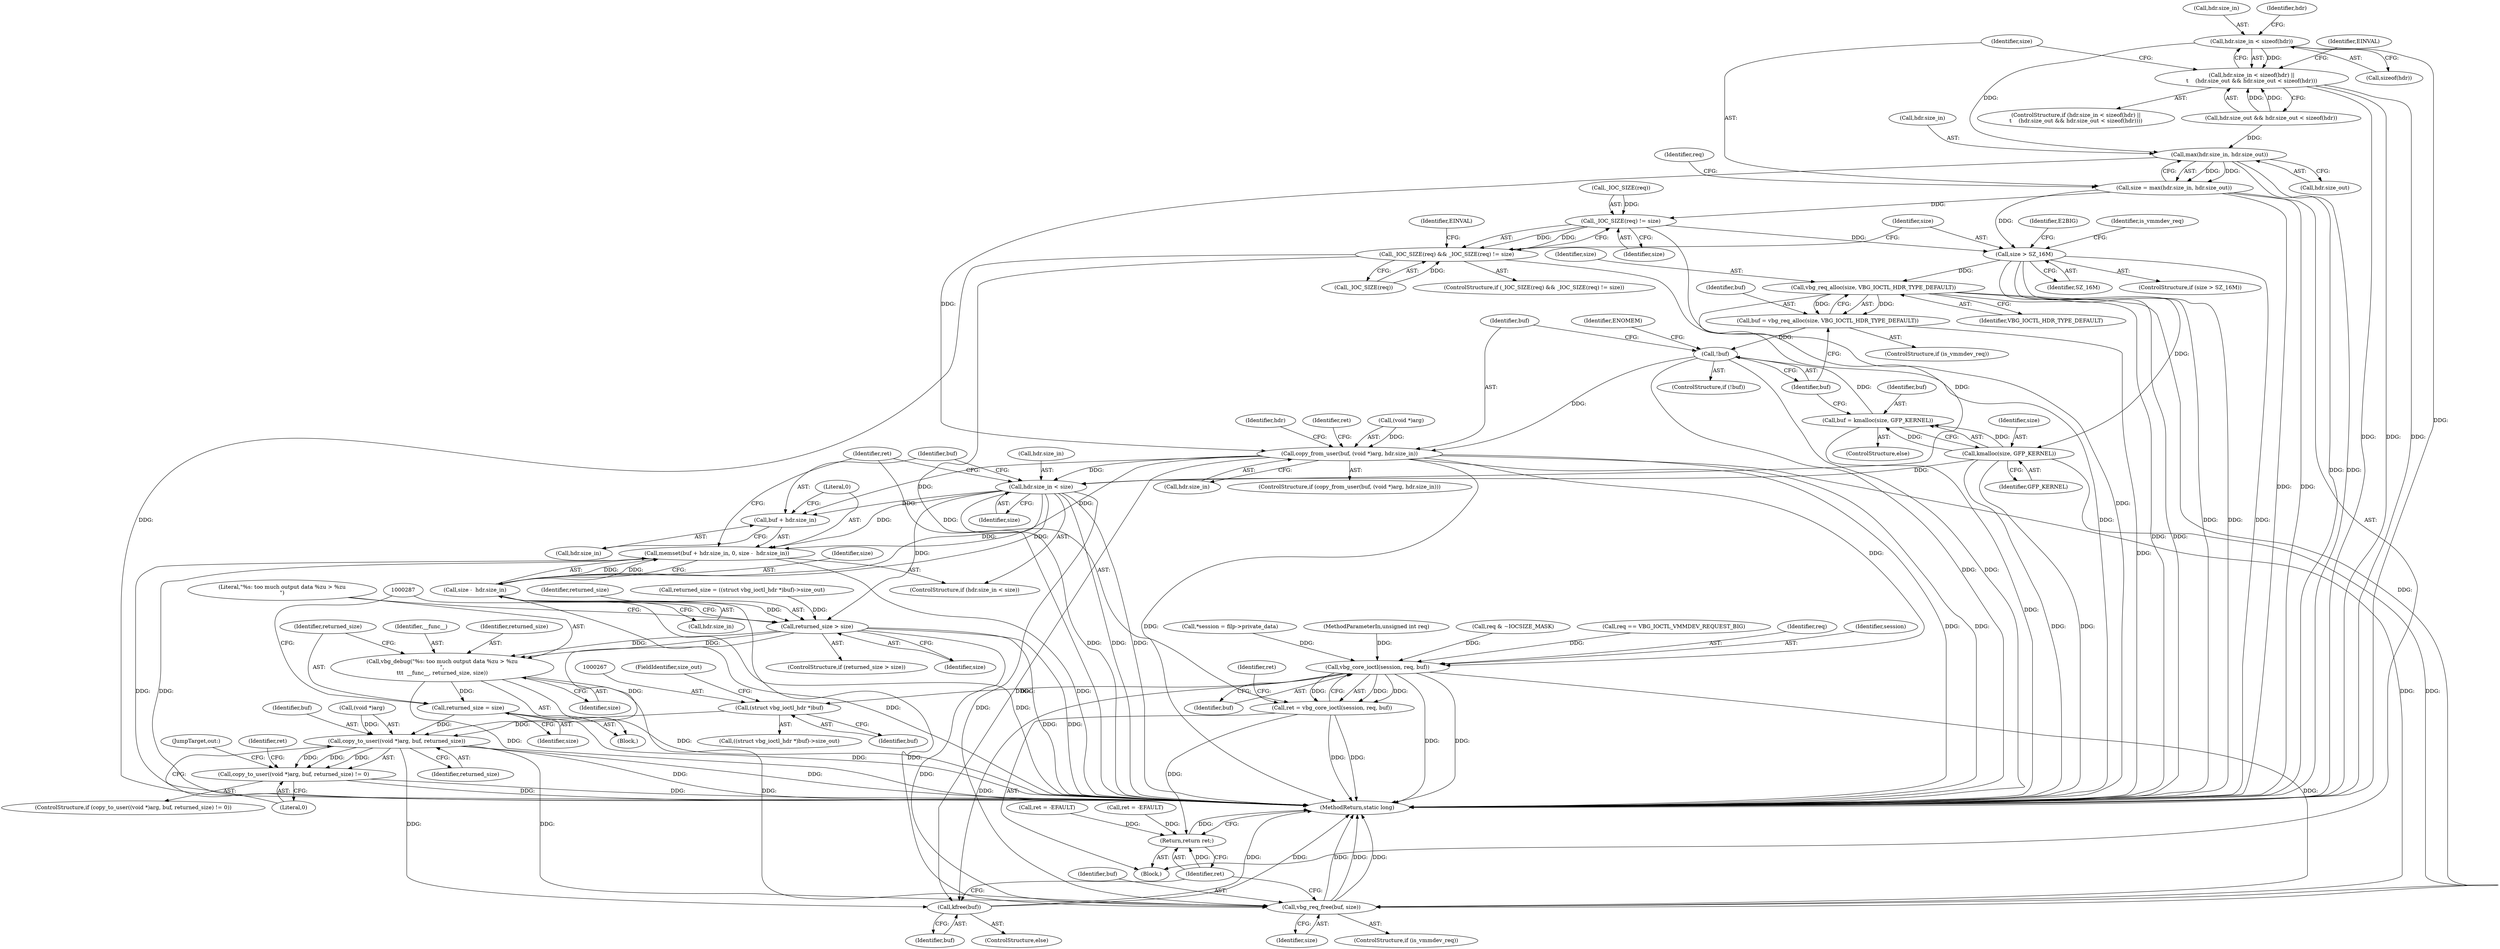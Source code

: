 digraph "0_linux_bd23a7269834dc7c1f93e83535d16ebc44b75eba@API" {
"1000144" [label="(Call,hdr.size_in < sizeof(hdr))"];
"1000143" [label="(Call,hdr.size_in < sizeof(hdr) ||\n\t    (hdr.size_out && hdr.size_out < sizeof(hdr)))"];
"1000165" [label="(Call,max(hdr.size_in, hdr.size_out))"];
"1000163" [label="(Call,size = max(hdr.size_in, hdr.size_out))"];
"1000176" [label="(Call,_IOC_SIZE(req) != size)"];
"1000173" [label="(Call,_IOC_SIZE(req) && _IOC_SIZE(req) != size)"];
"1000184" [label="(Call,size > SZ_16M)"];
"1000206" [label="(Call,vbg_req_alloc(size, VBG_IOCTL_HDR_TYPE_DEFAULT))"];
"1000204" [label="(Call,buf = vbg_req_alloc(size, VBG_IOCTL_HDR_TYPE_DEFAULT))"];
"1000216" [label="(Call,!buf)"];
"1000222" [label="(Call,copy_from_user(buf, (void *)arg, hdr.size_in))"];
"1000237" [label="(Call,hdr.size_in < size)"];
"1000242" [label="(Call,memset(buf + hdr.size_in, 0, size -  hdr.size_in))"];
"1000243" [label="(Call,buf + hdr.size_in)"];
"1000249" [label="(Call,size -  hdr.size_in)"];
"1000271" [label="(Call,returned_size > size)"];
"1000275" [label="(Call,vbg_debug(\"%s: too much output data %zu > %zu\n\",\n\t\t\t  __func__, returned_size, size))"];
"1000280" [label="(Call,returned_size = size)"];
"1000285" [label="(Call,copy_to_user((void *)arg, buf, returned_size))"];
"1000284" [label="(Call,copy_to_user((void *)arg, buf, returned_size) != 0)"];
"1000299" [label="(Call,vbg_req_free(buf, size))"];
"1000303" [label="(Call,kfree(buf))"];
"1000256" [label="(Call,vbg_core_ioctl(session, req, buf))"];
"1000254" [label="(Call,ret = vbg_core_ioctl(session, req, buf))"];
"1000305" [label="(Return,return ret;)"];
"1000266" [label="(Call,(struct vbg_ioctl_hdr *)buf)"];
"1000212" [label="(Call,kmalloc(size, GFP_KERNEL))"];
"1000210" [label="(Call,buf = kmalloc(size, GFP_KERNEL))"];
"1000292" [label="(Call,ret = -EFAULT)"];
"1000182" [label="(Identifier,EINVAL)"];
"1000242" [label="(Call,memset(buf + hdr.size_in, 0, size -  hdr.size_in))"];
"1000243" [label="(Call,buf + hdr.size_in)"];
"1000220" [label="(Identifier,ENOMEM)"];
"1000258" [label="(Identifier,req)"];
"1000186" [label="(Identifier,SZ_16M)"];
"1000257" [label="(Identifier,session)"];
"1000232" [label="(Identifier,ret)"];
"1000273" [label="(Identifier,size)"];
"1000212" [label="(Call,kmalloc(size, GFP_KERNEL))"];
"1000270" [label="(ControlStructure,if (returned_size > size))"];
"1000301" [label="(Identifier,size)"];
"1000277" [label="(Identifier,__func__)"];
"1000213" [label="(Identifier,size)"];
"1000210" [label="(Call,buf = kmalloc(size, GFP_KERNEL))"];
"1000271" [label="(Call,returned_size > size)"];
"1000290" [label="(Identifier,returned_size)"];
"1000211" [label="(Identifier,buf)"];
"1000217" [label="(Identifier,buf)"];
"1000162" [label="(Identifier,EINVAL)"];
"1000265" [label="(Call,((struct vbg_ioctl_hdr *)buf)->size_out)"];
"1000304" [label="(Identifier,buf)"];
"1000275" [label="(Call,vbg_debug(\"%s: too much output data %zu > %zu\n\",\n\t\t\t  __func__, returned_size, size))"];
"1000241" [label="(Identifier,size)"];
"1000179" [label="(Identifier,size)"];
"1000306" [label="(Identifier,ret)"];
"1000176" [label="(Call,_IOC_SIZE(req) != size)"];
"1000145" [label="(Call,hdr.size_in)"];
"1000209" [label="(ControlStructure,else)"];
"1000236" [label="(ControlStructure,if (hdr.size_in < size))"];
"1000227" [label="(Call,hdr.size_in)"];
"1000144" [label="(Call,hdr.size_in < sizeof(hdr))"];
"1000177" [label="(Call,_IOC_SIZE(req))"];
"1000143" [label="(Call,hdr.size_in < sizeof(hdr) ||\n\t    (hdr.size_out && hdr.size_out < sizeof(hdr)))"];
"1000256" [label="(Call,vbg_core_ioctl(session, req, buf))"];
"1000291" [label="(Literal,0)"];
"1000297" [label="(ControlStructure,if (is_vmmdev_req))"];
"1000215" [label="(ControlStructure,if (!buf))"];
"1000206" [label="(Call,vbg_req_alloc(size, VBG_IOCTL_HDR_TYPE_DEFAULT))"];
"1000205" [label="(Identifier,buf)"];
"1000248" [label="(Literal,0)"];
"1000189" [label="(Identifier,E2BIG)"];
"1000251" [label="(Call,hdr.size_in)"];
"1000142" [label="(ControlStructure,if (hdr.size_in < sizeof(hdr) ||\n\t    (hdr.size_out && hdr.size_out < sizeof(hdr))))"];
"1000164" [label="(Identifier,size)"];
"1000216" [label="(Call,!buf)"];
"1000169" [label="(Call,hdr.size_out)"];
"1000245" [label="(Call,hdr.size_in)"];
"1000244" [label="(Identifier,buf)"];
"1000272" [label="(Identifier,returned_size)"];
"1000263" [label="(Call,returned_size = ((struct vbg_ioctl_hdr *)buf)->size_out)"];
"1000231" [label="(Call,ret = -EFAULT)"];
"1000296" [label="(JumpTarget,out:)"];
"1000285" [label="(Call,copy_to_user((void *)arg, buf, returned_size))"];
"1000279" [label="(Identifier,size)"];
"1000175" [label="(Identifier,req)"];
"1000250" [label="(Identifier,size)"];
"1000224" [label="(Call,(void *)arg)"];
"1000281" [label="(Identifier,returned_size)"];
"1000222" [label="(Call,copy_from_user(buf, (void *)arg, hdr.size_in))"];
"1000249" [label="(Call,size -  hdr.size_in)"];
"1000303" [label="(Call,kfree(buf))"];
"1000204" [label="(Call,buf = vbg_req_alloc(size, VBG_IOCTL_HDR_TYPE_DEFAULT))"];
"1000305" [label="(Return,return ret;)"];
"1000148" [label="(Call,sizeof(hdr))"];
"1000289" [label="(Identifier,buf)"];
"1000299" [label="(Call,vbg_req_free(buf, size))"];
"1000183" [label="(ControlStructure,if (size > SZ_16M))"];
"1000300" [label="(Identifier,buf)"];
"1000107" [label="(Call,*session = filp->private_data)"];
"1000103" [label="(MethodParameterIn,unsigned int req)"];
"1000282" [label="(Identifier,size)"];
"1000269" [label="(FieldIdentifier,size_out)"];
"1000268" [label="(Identifier,buf)"];
"1000283" [label="(ControlStructure,if (copy_to_user((void *)arg, buf, returned_size) != 0))"];
"1000274" [label="(Block,)"];
"1000280" [label="(Call,returned_size = size)"];
"1000152" [label="(Identifier,hdr)"];
"1000174" [label="(Call,_IOC_SIZE(req))"];
"1000276" [label="(Literal,\"%s: too much output data %zu > %zu\n\")"];
"1000150" [label="(Call,hdr.size_out && hdr.size_out < sizeof(hdr))"];
"1000105" [label="(Block,)"];
"1000259" [label="(Identifier,buf)"];
"1000208" [label="(Identifier,VBG_IOCTL_HDR_TYPE_DEFAULT)"];
"1000254" [label="(Call,ret = vbg_core_ioctl(session, req, buf))"];
"1000278" [label="(Identifier,returned_size)"];
"1000166" [label="(Call,hdr.size_in)"];
"1000307" [label="(MethodReturn,static long)"];
"1000221" [label="(ControlStructure,if (copy_from_user(buf, (void *)arg, hdr.size_in)))"];
"1000191" [label="(Identifier,is_vmmdev_req)"];
"1000223" [label="(Identifier,buf)"];
"1000194" [label="(Call,req & ~IOCSIZE_MASK)"];
"1000284" [label="(Call,copy_to_user((void *)arg, buf, returned_size) != 0)"];
"1000165" [label="(Call,max(hdr.size_in, hdr.size_out))"];
"1000286" [label="(Call,(void *)arg)"];
"1000184" [label="(Call,size > SZ_16M)"];
"1000214" [label="(Identifier,GFP_KERNEL)"];
"1000237" [label="(Call,hdr.size_in < size)"];
"1000266" [label="(Call,(struct vbg_ioctl_hdr *)buf)"];
"1000207" [label="(Identifier,size)"];
"1000293" [label="(Identifier,ret)"];
"1000255" [label="(Identifier,ret)"];
"1000163" [label="(Call,size = max(hdr.size_in, hdr.size_out))"];
"1000202" [label="(ControlStructure,if (is_vmmdev_req))"];
"1000238" [label="(Call,hdr.size_in)"];
"1000261" [label="(Identifier,ret)"];
"1000173" [label="(Call,_IOC_SIZE(req) && _IOC_SIZE(req) != size)"];
"1000172" [label="(ControlStructure,if (_IOC_SIZE(req) && _IOC_SIZE(req) != size))"];
"1000185" [label="(Identifier,size)"];
"1000199" [label="(Call,req == VBG_IOCTL_VMMDEV_REQUEST_BIG)"];
"1000302" [label="(ControlStructure,else)"];
"1000239" [label="(Identifier,hdr)"];
"1000144" -> "1000143"  [label="AST: "];
"1000144" -> "1000148"  [label="CFG: "];
"1000145" -> "1000144"  [label="AST: "];
"1000148" -> "1000144"  [label="AST: "];
"1000152" -> "1000144"  [label="CFG: "];
"1000143" -> "1000144"  [label="CFG: "];
"1000144" -> "1000307"  [label="DDG: "];
"1000144" -> "1000143"  [label="DDG: "];
"1000144" -> "1000165"  [label="DDG: "];
"1000143" -> "1000142"  [label="AST: "];
"1000143" -> "1000150"  [label="CFG: "];
"1000150" -> "1000143"  [label="AST: "];
"1000162" -> "1000143"  [label="CFG: "];
"1000164" -> "1000143"  [label="CFG: "];
"1000143" -> "1000307"  [label="DDG: "];
"1000143" -> "1000307"  [label="DDG: "];
"1000143" -> "1000307"  [label="DDG: "];
"1000150" -> "1000143"  [label="DDG: "];
"1000150" -> "1000143"  [label="DDG: "];
"1000165" -> "1000163"  [label="AST: "];
"1000165" -> "1000169"  [label="CFG: "];
"1000166" -> "1000165"  [label="AST: "];
"1000169" -> "1000165"  [label="AST: "];
"1000163" -> "1000165"  [label="CFG: "];
"1000165" -> "1000307"  [label="DDG: "];
"1000165" -> "1000307"  [label="DDG: "];
"1000165" -> "1000163"  [label="DDG: "];
"1000165" -> "1000163"  [label="DDG: "];
"1000150" -> "1000165"  [label="DDG: "];
"1000165" -> "1000222"  [label="DDG: "];
"1000163" -> "1000105"  [label="AST: "];
"1000164" -> "1000163"  [label="AST: "];
"1000175" -> "1000163"  [label="CFG: "];
"1000163" -> "1000307"  [label="DDG: "];
"1000163" -> "1000307"  [label="DDG: "];
"1000163" -> "1000176"  [label="DDG: "];
"1000163" -> "1000184"  [label="DDG: "];
"1000176" -> "1000173"  [label="AST: "];
"1000176" -> "1000179"  [label="CFG: "];
"1000177" -> "1000176"  [label="AST: "];
"1000179" -> "1000176"  [label="AST: "];
"1000173" -> "1000176"  [label="CFG: "];
"1000176" -> "1000307"  [label="DDG: "];
"1000176" -> "1000173"  [label="DDG: "];
"1000176" -> "1000173"  [label="DDG: "];
"1000177" -> "1000176"  [label="DDG: "];
"1000176" -> "1000184"  [label="DDG: "];
"1000173" -> "1000172"  [label="AST: "];
"1000173" -> "1000174"  [label="CFG: "];
"1000174" -> "1000173"  [label="AST: "];
"1000182" -> "1000173"  [label="CFG: "];
"1000185" -> "1000173"  [label="CFG: "];
"1000173" -> "1000307"  [label="DDG: "];
"1000173" -> "1000307"  [label="DDG: "];
"1000173" -> "1000307"  [label="DDG: "];
"1000174" -> "1000173"  [label="DDG: "];
"1000184" -> "1000183"  [label="AST: "];
"1000184" -> "1000186"  [label="CFG: "];
"1000185" -> "1000184"  [label="AST: "];
"1000186" -> "1000184"  [label="AST: "];
"1000189" -> "1000184"  [label="CFG: "];
"1000191" -> "1000184"  [label="CFG: "];
"1000184" -> "1000307"  [label="DDG: "];
"1000184" -> "1000307"  [label="DDG: "];
"1000184" -> "1000307"  [label="DDG: "];
"1000184" -> "1000206"  [label="DDG: "];
"1000184" -> "1000212"  [label="DDG: "];
"1000206" -> "1000204"  [label="AST: "];
"1000206" -> "1000208"  [label="CFG: "];
"1000207" -> "1000206"  [label="AST: "];
"1000208" -> "1000206"  [label="AST: "];
"1000204" -> "1000206"  [label="CFG: "];
"1000206" -> "1000307"  [label="DDG: "];
"1000206" -> "1000307"  [label="DDG: "];
"1000206" -> "1000204"  [label="DDG: "];
"1000206" -> "1000204"  [label="DDG: "];
"1000206" -> "1000237"  [label="DDG: "];
"1000206" -> "1000299"  [label="DDG: "];
"1000204" -> "1000202"  [label="AST: "];
"1000205" -> "1000204"  [label="AST: "];
"1000217" -> "1000204"  [label="CFG: "];
"1000204" -> "1000307"  [label="DDG: "];
"1000204" -> "1000216"  [label="DDG: "];
"1000216" -> "1000215"  [label="AST: "];
"1000216" -> "1000217"  [label="CFG: "];
"1000217" -> "1000216"  [label="AST: "];
"1000220" -> "1000216"  [label="CFG: "];
"1000223" -> "1000216"  [label="CFG: "];
"1000216" -> "1000307"  [label="DDG: "];
"1000216" -> "1000307"  [label="DDG: "];
"1000210" -> "1000216"  [label="DDG: "];
"1000216" -> "1000222"  [label="DDG: "];
"1000222" -> "1000221"  [label="AST: "];
"1000222" -> "1000227"  [label="CFG: "];
"1000223" -> "1000222"  [label="AST: "];
"1000224" -> "1000222"  [label="AST: "];
"1000227" -> "1000222"  [label="AST: "];
"1000232" -> "1000222"  [label="CFG: "];
"1000239" -> "1000222"  [label="CFG: "];
"1000222" -> "1000307"  [label="DDG: "];
"1000222" -> "1000307"  [label="DDG: "];
"1000222" -> "1000307"  [label="DDG: "];
"1000224" -> "1000222"  [label="DDG: "];
"1000222" -> "1000237"  [label="DDG: "];
"1000222" -> "1000242"  [label="DDG: "];
"1000222" -> "1000243"  [label="DDG: "];
"1000222" -> "1000256"  [label="DDG: "];
"1000222" -> "1000299"  [label="DDG: "];
"1000222" -> "1000303"  [label="DDG: "];
"1000237" -> "1000236"  [label="AST: "];
"1000237" -> "1000241"  [label="CFG: "];
"1000238" -> "1000237"  [label="AST: "];
"1000241" -> "1000237"  [label="AST: "];
"1000244" -> "1000237"  [label="CFG: "];
"1000255" -> "1000237"  [label="CFG: "];
"1000237" -> "1000307"  [label="DDG: "];
"1000237" -> "1000307"  [label="DDG: "];
"1000237" -> "1000307"  [label="DDG: "];
"1000212" -> "1000237"  [label="DDG: "];
"1000237" -> "1000242"  [label="DDG: "];
"1000237" -> "1000243"  [label="DDG: "];
"1000237" -> "1000249"  [label="DDG: "];
"1000237" -> "1000249"  [label="DDG: "];
"1000237" -> "1000271"  [label="DDG: "];
"1000237" -> "1000299"  [label="DDG: "];
"1000242" -> "1000236"  [label="AST: "];
"1000242" -> "1000249"  [label="CFG: "];
"1000243" -> "1000242"  [label="AST: "];
"1000248" -> "1000242"  [label="AST: "];
"1000249" -> "1000242"  [label="AST: "];
"1000255" -> "1000242"  [label="CFG: "];
"1000242" -> "1000307"  [label="DDG: "];
"1000242" -> "1000307"  [label="DDG: "];
"1000242" -> "1000307"  [label="DDG: "];
"1000249" -> "1000242"  [label="DDG: "];
"1000249" -> "1000242"  [label="DDG: "];
"1000243" -> "1000245"  [label="CFG: "];
"1000244" -> "1000243"  [label="AST: "];
"1000245" -> "1000243"  [label="AST: "];
"1000248" -> "1000243"  [label="CFG: "];
"1000249" -> "1000251"  [label="CFG: "];
"1000250" -> "1000249"  [label="AST: "];
"1000251" -> "1000249"  [label="AST: "];
"1000249" -> "1000307"  [label="DDG: "];
"1000249" -> "1000307"  [label="DDG: "];
"1000249" -> "1000271"  [label="DDG: "];
"1000249" -> "1000299"  [label="DDG: "];
"1000271" -> "1000270"  [label="AST: "];
"1000271" -> "1000273"  [label="CFG: "];
"1000272" -> "1000271"  [label="AST: "];
"1000273" -> "1000271"  [label="AST: "];
"1000276" -> "1000271"  [label="CFG: "];
"1000287" -> "1000271"  [label="CFG: "];
"1000271" -> "1000307"  [label="DDG: "];
"1000271" -> "1000307"  [label="DDG: "];
"1000263" -> "1000271"  [label="DDG: "];
"1000271" -> "1000275"  [label="DDG: "];
"1000271" -> "1000275"  [label="DDG: "];
"1000271" -> "1000285"  [label="DDG: "];
"1000271" -> "1000299"  [label="DDG: "];
"1000275" -> "1000274"  [label="AST: "];
"1000275" -> "1000279"  [label="CFG: "];
"1000276" -> "1000275"  [label="AST: "];
"1000277" -> "1000275"  [label="AST: "];
"1000278" -> "1000275"  [label="AST: "];
"1000279" -> "1000275"  [label="AST: "];
"1000281" -> "1000275"  [label="CFG: "];
"1000275" -> "1000307"  [label="DDG: "];
"1000275" -> "1000307"  [label="DDG: "];
"1000275" -> "1000280"  [label="DDG: "];
"1000275" -> "1000299"  [label="DDG: "];
"1000280" -> "1000274"  [label="AST: "];
"1000280" -> "1000282"  [label="CFG: "];
"1000281" -> "1000280"  [label="AST: "];
"1000282" -> "1000280"  [label="AST: "];
"1000287" -> "1000280"  [label="CFG: "];
"1000280" -> "1000307"  [label="DDG: "];
"1000280" -> "1000285"  [label="DDG: "];
"1000285" -> "1000284"  [label="AST: "];
"1000285" -> "1000290"  [label="CFG: "];
"1000286" -> "1000285"  [label="AST: "];
"1000289" -> "1000285"  [label="AST: "];
"1000290" -> "1000285"  [label="AST: "];
"1000291" -> "1000285"  [label="CFG: "];
"1000285" -> "1000307"  [label="DDG: "];
"1000285" -> "1000307"  [label="DDG: "];
"1000285" -> "1000284"  [label="DDG: "];
"1000285" -> "1000284"  [label="DDG: "];
"1000285" -> "1000284"  [label="DDG: "];
"1000286" -> "1000285"  [label="DDG: "];
"1000266" -> "1000285"  [label="DDG: "];
"1000285" -> "1000299"  [label="DDG: "];
"1000285" -> "1000303"  [label="DDG: "];
"1000284" -> "1000283"  [label="AST: "];
"1000284" -> "1000291"  [label="CFG: "];
"1000291" -> "1000284"  [label="AST: "];
"1000293" -> "1000284"  [label="CFG: "];
"1000296" -> "1000284"  [label="CFG: "];
"1000284" -> "1000307"  [label="DDG: "];
"1000284" -> "1000307"  [label="DDG: "];
"1000299" -> "1000297"  [label="AST: "];
"1000299" -> "1000301"  [label="CFG: "];
"1000300" -> "1000299"  [label="AST: "];
"1000301" -> "1000299"  [label="AST: "];
"1000306" -> "1000299"  [label="CFG: "];
"1000299" -> "1000307"  [label="DDG: "];
"1000299" -> "1000307"  [label="DDG: "];
"1000299" -> "1000307"  [label="DDG: "];
"1000256" -> "1000299"  [label="DDG: "];
"1000212" -> "1000299"  [label="DDG: "];
"1000303" -> "1000302"  [label="AST: "];
"1000303" -> "1000304"  [label="CFG: "];
"1000304" -> "1000303"  [label="AST: "];
"1000306" -> "1000303"  [label="CFG: "];
"1000303" -> "1000307"  [label="DDG: "];
"1000303" -> "1000307"  [label="DDG: "];
"1000256" -> "1000303"  [label="DDG: "];
"1000256" -> "1000254"  [label="AST: "];
"1000256" -> "1000259"  [label="CFG: "];
"1000257" -> "1000256"  [label="AST: "];
"1000258" -> "1000256"  [label="AST: "];
"1000259" -> "1000256"  [label="AST: "];
"1000254" -> "1000256"  [label="CFG: "];
"1000256" -> "1000307"  [label="DDG: "];
"1000256" -> "1000307"  [label="DDG: "];
"1000256" -> "1000254"  [label="DDG: "];
"1000256" -> "1000254"  [label="DDG: "];
"1000256" -> "1000254"  [label="DDG: "];
"1000107" -> "1000256"  [label="DDG: "];
"1000199" -> "1000256"  [label="DDG: "];
"1000194" -> "1000256"  [label="DDG: "];
"1000103" -> "1000256"  [label="DDG: "];
"1000256" -> "1000266"  [label="DDG: "];
"1000254" -> "1000105"  [label="AST: "];
"1000255" -> "1000254"  [label="AST: "];
"1000261" -> "1000254"  [label="CFG: "];
"1000254" -> "1000307"  [label="DDG: "];
"1000254" -> "1000307"  [label="DDG: "];
"1000254" -> "1000305"  [label="DDG: "];
"1000305" -> "1000105"  [label="AST: "];
"1000305" -> "1000306"  [label="CFG: "];
"1000306" -> "1000305"  [label="AST: "];
"1000307" -> "1000305"  [label="CFG: "];
"1000305" -> "1000307"  [label="DDG: "];
"1000306" -> "1000305"  [label="DDG: "];
"1000292" -> "1000305"  [label="DDG: "];
"1000231" -> "1000305"  [label="DDG: "];
"1000266" -> "1000265"  [label="AST: "];
"1000266" -> "1000268"  [label="CFG: "];
"1000267" -> "1000266"  [label="AST: "];
"1000268" -> "1000266"  [label="AST: "];
"1000269" -> "1000266"  [label="CFG: "];
"1000212" -> "1000210"  [label="AST: "];
"1000212" -> "1000214"  [label="CFG: "];
"1000213" -> "1000212"  [label="AST: "];
"1000214" -> "1000212"  [label="AST: "];
"1000210" -> "1000212"  [label="CFG: "];
"1000212" -> "1000307"  [label="DDG: "];
"1000212" -> "1000307"  [label="DDG: "];
"1000212" -> "1000210"  [label="DDG: "];
"1000212" -> "1000210"  [label="DDG: "];
"1000210" -> "1000209"  [label="AST: "];
"1000211" -> "1000210"  [label="AST: "];
"1000217" -> "1000210"  [label="CFG: "];
"1000210" -> "1000307"  [label="DDG: "];
}

